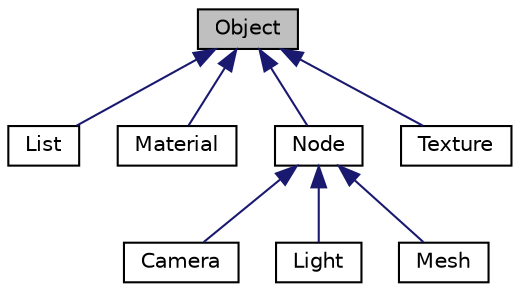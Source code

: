digraph "Object"
{
  edge [fontname="Helvetica",fontsize="10",labelfontname="Helvetica",labelfontsize="10"];
  node [fontname="Helvetica",fontsize="10",shape=record];
  Node0 [label="Object",height=0.2,width=0.4,color="black", fillcolor="grey75", style="filled", fontcolor="black"];
  Node0 -> Node1 [dir="back",color="midnightblue",fontsize="10",style="solid",fontname="Helvetica"];
  Node1 [label="List",height=0.2,width=0.4,color="black", fillcolor="white", style="filled",URL="$classList.html"];
  Node0 -> Node2 [dir="back",color="midnightblue",fontsize="10",style="solid",fontname="Helvetica"];
  Node2 [label="Material",height=0.2,width=0.4,color="black", fillcolor="white", style="filled",URL="$classMaterial.html"];
  Node0 -> Node3 [dir="back",color="midnightblue",fontsize="10",style="solid",fontname="Helvetica"];
  Node3 [label="Node",height=0.2,width=0.4,color="black", fillcolor="white", style="filled",URL="$classNode.html"];
  Node3 -> Node4 [dir="back",color="midnightblue",fontsize="10",style="solid",fontname="Helvetica"];
  Node4 [label="Camera",height=0.2,width=0.4,color="black", fillcolor="white", style="filled",URL="$classCamera.html"];
  Node3 -> Node5 [dir="back",color="midnightblue",fontsize="10",style="solid",fontname="Helvetica"];
  Node5 [label="Light",height=0.2,width=0.4,color="black", fillcolor="white", style="filled",URL="$classLight.html"];
  Node3 -> Node6 [dir="back",color="midnightblue",fontsize="10",style="solid",fontname="Helvetica"];
  Node6 [label="Mesh",height=0.2,width=0.4,color="black", fillcolor="white", style="filled",URL="$classMesh.html"];
  Node0 -> Node7 [dir="back",color="midnightblue",fontsize="10",style="solid",fontname="Helvetica"];
  Node7 [label="Texture",height=0.2,width=0.4,color="black", fillcolor="white", style="filled",URL="$classTexture.html"];
}
